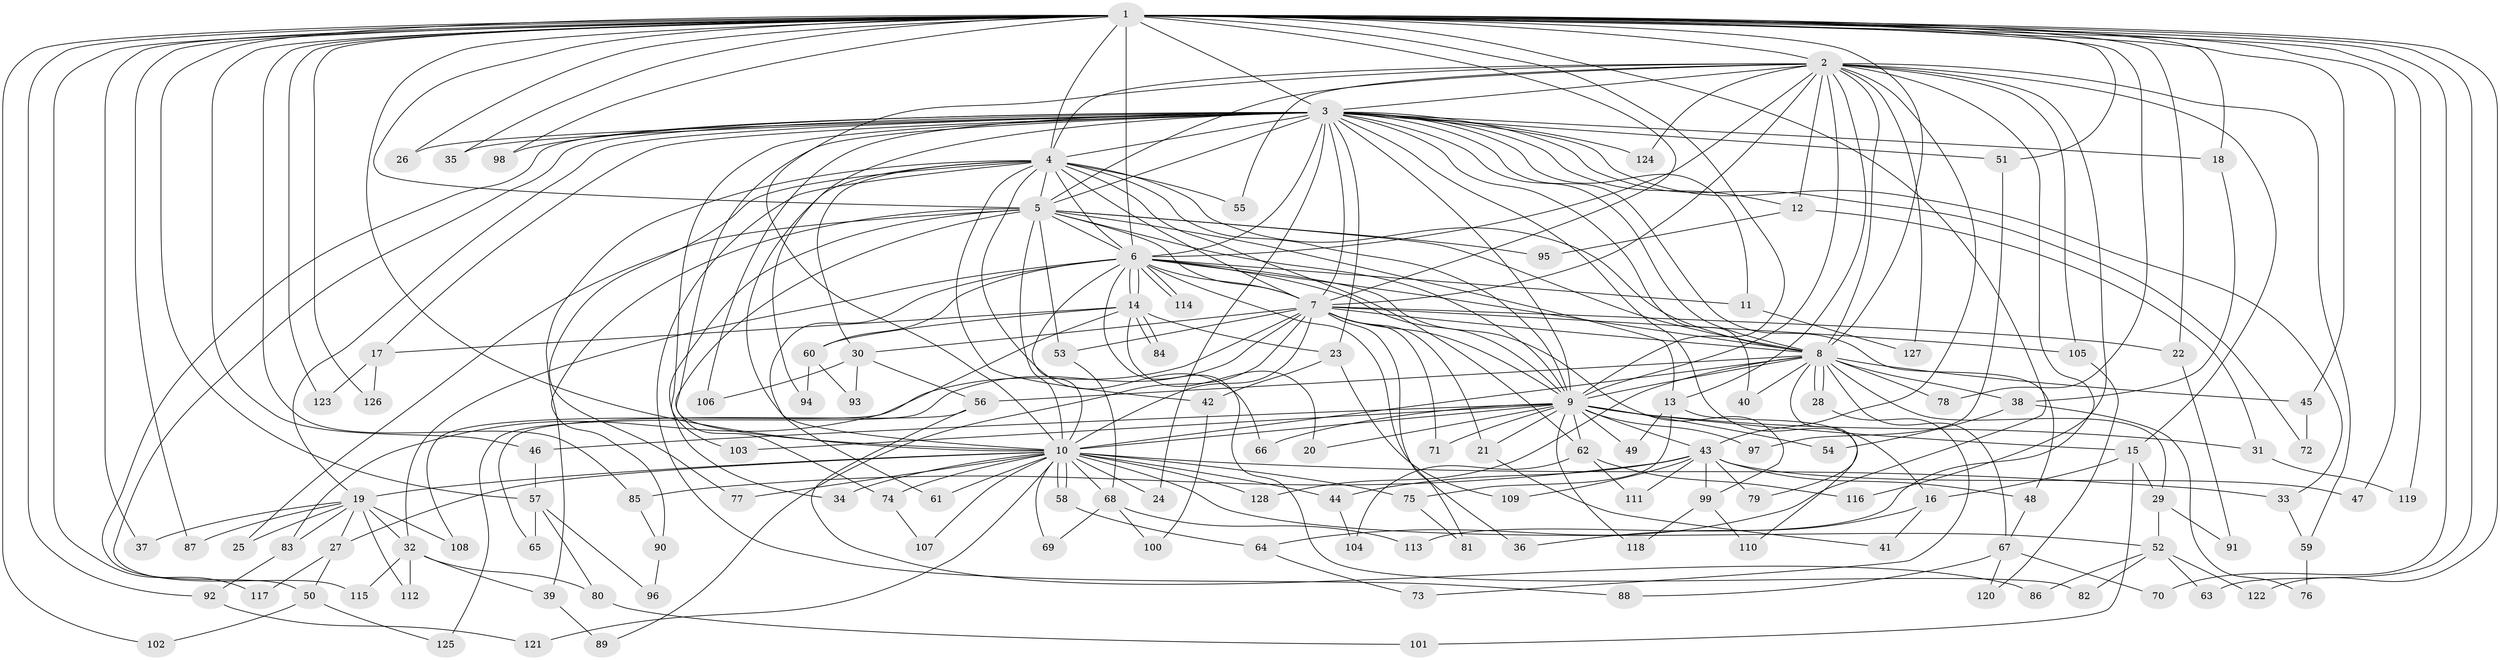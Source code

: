// coarse degree distribution, {33: 0.020202020202020204, 18: 0.020202020202020204, 29: 0.010101010101010102, 15: 0.020202020202020204, 20: 0.010101010101010102, 22: 0.010101010101010102, 3: 0.16161616161616163, 4: 0.1111111111111111, 5: 0.0707070707070707, 10: 0.010101010101010102, 9: 0.010101010101010102, 2: 0.5252525252525253, 11: 0.010101010101010102, 6: 0.010101010101010102}
// Generated by graph-tools (version 1.1) at 2025/51/02/27/25 19:51:45]
// undirected, 128 vertices, 281 edges
graph export_dot {
graph [start="1"]
  node [color=gray90,style=filled];
  1;
  2;
  3;
  4;
  5;
  6;
  7;
  8;
  9;
  10;
  11;
  12;
  13;
  14;
  15;
  16;
  17;
  18;
  19;
  20;
  21;
  22;
  23;
  24;
  25;
  26;
  27;
  28;
  29;
  30;
  31;
  32;
  33;
  34;
  35;
  36;
  37;
  38;
  39;
  40;
  41;
  42;
  43;
  44;
  45;
  46;
  47;
  48;
  49;
  50;
  51;
  52;
  53;
  54;
  55;
  56;
  57;
  58;
  59;
  60;
  61;
  62;
  63;
  64;
  65;
  66;
  67;
  68;
  69;
  70;
  71;
  72;
  73;
  74;
  75;
  76;
  77;
  78;
  79;
  80;
  81;
  82;
  83;
  84;
  85;
  86;
  87;
  88;
  89;
  90;
  91;
  92;
  93;
  94;
  95;
  96;
  97;
  98;
  99;
  100;
  101;
  102;
  103;
  104;
  105;
  106;
  107;
  108;
  109;
  110;
  111;
  112;
  113;
  114;
  115;
  116;
  117;
  118;
  119;
  120;
  121;
  122;
  123;
  124;
  125;
  126;
  127;
  128;
  1 -- 2;
  1 -- 3;
  1 -- 4;
  1 -- 5;
  1 -- 6;
  1 -- 7;
  1 -- 8;
  1 -- 9;
  1 -- 10;
  1 -- 18;
  1 -- 22;
  1 -- 26;
  1 -- 35;
  1 -- 37;
  1 -- 45;
  1 -- 46;
  1 -- 47;
  1 -- 51;
  1 -- 57;
  1 -- 63;
  1 -- 64;
  1 -- 70;
  1 -- 78;
  1 -- 85;
  1 -- 87;
  1 -- 92;
  1 -- 98;
  1 -- 102;
  1 -- 117;
  1 -- 119;
  1 -- 122;
  1 -- 123;
  1 -- 126;
  2 -- 3;
  2 -- 4;
  2 -- 5;
  2 -- 6;
  2 -- 7;
  2 -- 8;
  2 -- 9;
  2 -- 10;
  2 -- 12;
  2 -- 13;
  2 -- 15;
  2 -- 43;
  2 -- 55;
  2 -- 59;
  2 -- 105;
  2 -- 113;
  2 -- 116;
  2 -- 124;
  2 -- 127;
  3 -- 4;
  3 -- 5;
  3 -- 6;
  3 -- 7;
  3 -- 8;
  3 -- 9;
  3 -- 10;
  3 -- 11;
  3 -- 12;
  3 -- 16;
  3 -- 17;
  3 -- 18;
  3 -- 19;
  3 -- 23;
  3 -- 24;
  3 -- 26;
  3 -- 33;
  3 -- 35;
  3 -- 40;
  3 -- 48;
  3 -- 50;
  3 -- 51;
  3 -- 72;
  3 -- 94;
  3 -- 98;
  3 -- 103;
  3 -- 106;
  3 -- 115;
  3 -- 124;
  4 -- 5;
  4 -- 6;
  4 -- 7;
  4 -- 8;
  4 -- 9;
  4 -- 10;
  4 -- 30;
  4 -- 39;
  4 -- 42;
  4 -- 55;
  4 -- 62;
  4 -- 66;
  4 -- 77;
  4 -- 88;
  5 -- 6;
  5 -- 7;
  5 -- 8;
  5 -- 9;
  5 -- 10;
  5 -- 13;
  5 -- 25;
  5 -- 34;
  5 -- 53;
  5 -- 74;
  5 -- 90;
  5 -- 95;
  6 -- 7;
  6 -- 8;
  6 -- 9;
  6 -- 10;
  6 -- 11;
  6 -- 14;
  6 -- 14;
  6 -- 32;
  6 -- 36;
  6 -- 60;
  6 -- 61;
  6 -- 82;
  6 -- 99;
  6 -- 114;
  6 -- 114;
  7 -- 8;
  7 -- 9;
  7 -- 10;
  7 -- 21;
  7 -- 22;
  7 -- 30;
  7 -- 53;
  7 -- 71;
  7 -- 81;
  7 -- 83;
  7 -- 89;
  7 -- 105;
  7 -- 125;
  8 -- 9;
  8 -- 10;
  8 -- 28;
  8 -- 28;
  8 -- 29;
  8 -- 38;
  8 -- 40;
  8 -- 45;
  8 -- 56;
  8 -- 67;
  8 -- 78;
  8 -- 79;
  8 -- 128;
  9 -- 10;
  9 -- 15;
  9 -- 20;
  9 -- 21;
  9 -- 31;
  9 -- 43;
  9 -- 46;
  9 -- 49;
  9 -- 54;
  9 -- 62;
  9 -- 66;
  9 -- 71;
  9 -- 97;
  9 -- 103;
  9 -- 118;
  10 -- 19;
  10 -- 24;
  10 -- 27;
  10 -- 33;
  10 -- 34;
  10 -- 44;
  10 -- 52;
  10 -- 58;
  10 -- 58;
  10 -- 61;
  10 -- 68;
  10 -- 69;
  10 -- 74;
  10 -- 75;
  10 -- 77;
  10 -- 107;
  10 -- 121;
  10 -- 128;
  11 -- 127;
  12 -- 31;
  12 -- 95;
  13 -- 49;
  13 -- 75;
  13 -- 110;
  14 -- 17;
  14 -- 20;
  14 -- 23;
  14 -- 60;
  14 -- 84;
  14 -- 84;
  14 -- 108;
  15 -- 16;
  15 -- 29;
  15 -- 101;
  16 -- 36;
  16 -- 41;
  17 -- 123;
  17 -- 126;
  18 -- 38;
  19 -- 25;
  19 -- 27;
  19 -- 32;
  19 -- 37;
  19 -- 83;
  19 -- 87;
  19 -- 108;
  19 -- 112;
  21 -- 41;
  22 -- 91;
  23 -- 42;
  23 -- 109;
  27 -- 50;
  27 -- 117;
  28 -- 73;
  29 -- 52;
  29 -- 91;
  30 -- 56;
  30 -- 93;
  30 -- 106;
  31 -- 119;
  32 -- 39;
  32 -- 80;
  32 -- 112;
  32 -- 115;
  33 -- 59;
  38 -- 54;
  38 -- 76;
  39 -- 89;
  42 -- 100;
  43 -- 44;
  43 -- 47;
  43 -- 48;
  43 -- 79;
  43 -- 85;
  43 -- 99;
  43 -- 109;
  43 -- 111;
  44 -- 104;
  45 -- 72;
  46 -- 57;
  48 -- 67;
  50 -- 102;
  50 -- 125;
  51 -- 97;
  52 -- 63;
  52 -- 82;
  52 -- 86;
  52 -- 122;
  53 -- 68;
  56 -- 65;
  56 -- 86;
  57 -- 65;
  57 -- 80;
  57 -- 96;
  58 -- 64;
  59 -- 76;
  60 -- 93;
  60 -- 94;
  62 -- 104;
  62 -- 111;
  62 -- 116;
  64 -- 73;
  67 -- 70;
  67 -- 88;
  67 -- 120;
  68 -- 69;
  68 -- 100;
  68 -- 113;
  74 -- 107;
  75 -- 81;
  80 -- 101;
  83 -- 92;
  85 -- 90;
  90 -- 96;
  92 -- 121;
  99 -- 110;
  99 -- 118;
  105 -- 120;
}
